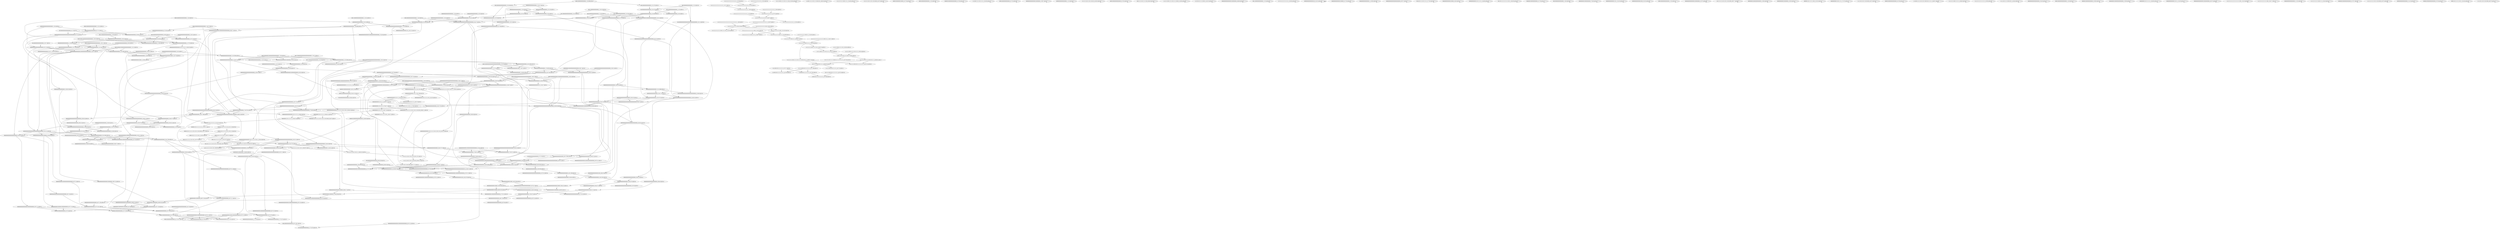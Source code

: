 digraph G {
    "00000000000000000000_18-38:22-LEN:20" -> "000000000000000000000000000000_19-49:26-LEN:30";
    "11111111111111111111111001_15-41:6-LEN:26" -> "1111111111111111001111111_23-48:7-LEN:25";
    "11111111111111111111111001_15-41:6-LEN:26" -> "1111111111111111001111_23-44:89-LEN:22";
    "01110010101111111111_53-72:7-LEN:20" -> "1110010101111111111111_54-76:8-LEN:22";
    "01110010101111111111_53-72:7-LEN:20" -> "11100101011111111111_54-73:82-LEN:20";
    "00000000000000000000_38-57:685-LEN:20" -> "00000000000000000000_39-58:694-LEN:20";
    "00010000000000000000000_6-28:6-LEN:23" -> "000000000000000000000000000_10-37:20-LEN:27";
    "00010000000000000000000_6-28:6-LEN:23" -> "00000000000000000000_10-29:952-LEN:20";
    "11111111111111111001_22-41:83-LEN:20" -> "1111111111111111001111111_23-48:7-LEN:25";
    "11111111111111111001_22-41:83-LEN:20" -> "1111111111111111001111_23-44:89-LEN:22";
    "000100000000000000000_1-22:9-LEN:21" -> "01000000000000000000_4-23:462-LEN:20";
    "000100000000000000000_1-22:9-LEN:21" -> "010000000000000000000_4-25:8-LEN:21";
    "00000000000000000000_17-37:21-LEN:20" -> "0000000000000000000000000000000000000_18-55:10-LEN:37";
    "00000000000000000000_17-37:21-LEN:20" -> "00000000000000000001_18-38:6-LEN:20";
    "000000000000000000000000000_10-37:20-LEN:27" -> "000000000000000000000000000000_18-48:12-LEN:30";
    "000000000000000000000000000_10-37:20-LEN:27" -> "000000000000000000011011111111_18-48:6-LEN:30";
    "111111111111111001111_23-44:6-LEN:21" -> "11111111111110011111_26-45:97-LEN:20";
    "11111110011111110111111100_32-58:6-LEN:26" -> "11111110011111110111111100_32-58:6-LEN:26";
    "111001111111101111110010101_36-63:6-LEN:27" -> "111001111111101111110010101_36-63:6-LEN:27";
    "00000000000000000000_37-56:712-LEN:20" -> "00000000000000000000_38-57:685-LEN:20";
    "00000000000000000000_37-56:712-LEN:20" -> "00000000000000000000_38-58:21-LEN:20";
    "000000000000000000000000000000000000_6-42:14-LEN:36" -> "0000000000000000000000000000000000_24-58:22-LEN:34";
    "000000000000000000000000000000000000_6-42:14-LEN:36" -> "00000000000000000000_24-43:701-LEN:20";
    "111111111111100111111_25-46:6-LEN:21" -> "111111111111100111111_25-46:6-LEN:21";
    "001000000000000000000_38-58:109-LEN:21" -> "10000000000000000000_40-60:6-LEN:20";
    "001000000000000000000_38-58:109-LEN:21" -> "10000000000000000001_40-59:99-LEN:20";
    "00011000000000000000000000000000_1-33:12-LEN:32" -> "00000000000000000000_15-34:946-LEN:20";
    "00011000000000000000000000000000_1-33:12-LEN:32" -> "0000000000000000000100000000_15-42:6-LEN:28";
    "00011000000000000000000000000000_1-33:12-LEN:32" -> "000000000000000000000000_15-39:21-LEN:24";
    "00000000000000001101111111110111101111_22-60:10-LEN:38" -> "11111111101111011110_42-61:107-LEN:20";
    "00000000000000000000000000000000000000_8-46:10-LEN:38" -> "00000000000000000000_28-47:768-LEN:20";
    "00000000000000000000000000000000000000_8-46:10-LEN:38" -> "00000000000000000000000000000010000000_28-66:10-LEN:38";
    "000000000000000000000000000000_7-37:39-LEN:30" -> "000000000000000000000000000_18-45:35-LEN:27";
    "000000000000000000000000000000_7-37:39-LEN:30" -> "00000000000000000001101_18-41:10-LEN:23";
    "1111111110111101110101000_42-67:8-LEN:25" -> "1111111110111101110101000_42-67:8-LEN:25";
    "00000100000000100000_54-73:6-LEN:20" -> "00000100000000100000_54-73:6-LEN:20";
    "00001000000000000000_1-22:6-LEN:20" -> "00001000000000000000_1-22:6-LEN:20";
    "00000000000000000000000_1-24:20-LEN:23" -> "00000000000000000000000000000000000000_6-44:17-LEN:38";
    "00000000000000000000000_1-24:20-LEN:23" -> "00000000000000000000_6-25:936-LEN:20";
    "00000000001000000000_49-68:425-LEN:20" -> "000000000100000000010000000_50-76:86-LEN:27";
    "00000000001000000000_49-68:425-LEN:20" -> "0000000001000000000000_50-71:334-LEN:22";
    "11111111111111111111111110011111_13-45:7-LEN:32" -> "11111111111100111111_27-46:104-LEN:20";
    "00000010000000000000000_53-76:8-LEN:23" -> "00000010000000000000000_53-76:8-LEN:23";
    "000000000000000000000_16-38:6-LEN:21" -> "0000000000000000000000000000000_19-50:35-LEN:31";
    "000010000000000000000000_1-25:14-LEN:24" -> "000000000000000000000_6-27:21-LEN:21";
    "111111111111111111111111_1-25:7-LEN:24" -> "11111111111111111111_7-26:54-LEN:20";
    "0000000000000000000100000000_39-67:10-LEN:28" -> "00000000001000000000_49-68:425-LEN:20";
    "00000000000000000010_41-60:507-LEN:20" -> "00000000000000000100_42-61:493-LEN:20";
    "00000000000000000010_41-60:507-LEN:20" -> "0000000000000000010000000000000000_42-76:17-LEN:34";
    "00000000000000000000_54-73:265-LEN:20" -> "000000000000000000000_55-75:275-LEN:21";
    "111100111111101111111_35-56:6-LEN:21" -> "111100111111101111111_35-56:6-LEN:21";
    "1111111111111111111111111111111111111_1-38:9-LEN:37" -> "111111111111111111100_20-40:81-LEN:21";
    "100000000000000000000000000_5-32:9-LEN:27" -> "00000000000000000000_14-33:956-LEN:20";
    "100000000000000000000000000_5-32:9-LEN:27" -> "000000000000000000010000_14-37:18-LEN:24";
    "100000000000000000000000000_5-32:9-LEN:27" -> "0000000000000000000000000_14-39:8-LEN:25";
    "00000000000000000000_4-23:215-LEN:20" -> "00000000000000000000_5-24:222-LEN:20";
    "00000000000000000000_33-52:800-LEN:20" -> "000000000000000000000000_34-58:39-LEN:24";
    "00000000000000000000_33-52:800-LEN:20" -> "00000000000000000000_34-53:769-LEN:20";
    "00000000000000000000_33-52:800-LEN:20" -> "000000000000000000010000000000000000000_34-72:8-LEN:39";
    "0000000000000000000000000000_30-58:22-LEN:28" -> "00000000000000000001000000000_39-68:15-LEN:29";
    "0000000000000000000000000000_30-58:22-LEN:28" -> "0000000000000000000000000_39-64:6-LEN:25";
    "11111111111111111111111_1-23:38-LEN:23" -> "111111111111111111111_5-25:45-LEN:21";
    "11111111101111011110_42-61:107-LEN:20" -> "111111110111101111010100_43-66:112-LEN:24";
    "00001000000000000000_55-75:6-LEN:20" -> "00001000000000000000_55-75:6-LEN:20";
    "000000000000000000000000_1-25:6-LEN:24" -> "0000000000000000000000000_6-31:15-LEN:25";
    "00000000000000000001000000000000_39-71:11-LEN:32" -> "00000010000000000000_53-73:6-LEN:20";
    "00000000000000000001000000000000_39-71:11-LEN:32" -> "00000010000000000000_53-72:335-LEN:20";
    "00000000000000000000_19-38:763-LEN:20" -> "00000000000000000000000000000000000000_20-58:29-LEN:38";
    "00000000000000000000_19-38:763-LEN:20" -> "000000000000000000010_20-40:19-LEN:21";
    "00000000000000000000_19-38:763-LEN:20" -> "00000000000000000000_20-39:762-LEN:20";
    "00000010000000000000_34-53:110-LEN:20" -> "0000010000000000000000_35-56:113-LEN:22";
    "000000000000000000100000000_13-39:7-LEN:27" -> "000000000000000000100000000_13-39:7-LEN:27";
    "00100000000000000000000000000000000000_3-41:14-LEN:38" -> "00000000000000000000000000000000000_23-58:8-LEN:35";
    "00100000000000000000000000000000000000_3-41:14-LEN:38" -> "00000000000000000000_23-42:714-LEN:20";
    "00000000000011011111_26-45:175-LEN:20" -> "00000000000110111110111_27-49:6-LEN:23";
    "00000000000011011111_26-45:175-LEN:20" -> "00000000000110111111_27-46:171-LEN:20";
    "00000010000000000000000010_34-60:8-LEN:26" -> "000000000000000001000000000_41-68:29-LEN:27";
    "0000000000000010000000000000000000_22-55:6-LEN:34" -> "00000000000000000000_37-56:712-LEN:20";
    "0000000000000010000000000000000000_22-55:6-LEN:34" -> "000000000000000000000_37-58:21-LEN:21";
    "11111111111111111111111111_1-27:8-LEN:26" -> "1111111111111111111111_9-30:72-LEN:22";
    "00000000000000000010111111111101111011_20-58:15-LEN:38" -> "011111111110111101111_40-60:102-LEN:21";
    "00000000010000000000000000000_8-36:7-LEN:29" -> "00000000000000000000_18-37:933-LEN:20";
    "00000000010000000000000000000_8-36:7-LEN:29" -> "00000000000000000000000000000000000000_18-56:13-LEN:38";
    "0010000000000000000000_9-30:6-LEN:22" -> "00000000000000000000_12-31:941-LEN:20";
    "0010000000000000000000_9-30:6-LEN:22" -> "0000000000000000000000000_12-37:38-LEN:25";
    "00000110111111111101_33-52:118-LEN:20" -> "00001101111111111011_34-54:6-LEN:20";
    "00000110111111111101_33-52:118-LEN:20" -> "00001101111111111011_34-53:113-LEN:20";
    "00000000000000000000_1-21:6-LEN:20" -> "00000000000000000000_1-21:6-LEN:20";
    "0000000000000000000100000_39-64:10-LEN:25" -> "0000000000000100000000_46-68:6-LEN:22";
    "0000000000000000000100000_39-64:10-LEN:25" -> "00000000000001000000_46-65:415-LEN:20";
    "00001000000000000000000_1-24:9-LEN:23" -> "100000000000000000000000_5-29:24-LEN:24";
    "000000000000000000000000000_10-38:7-LEN:27" -> "000000000000000000000000000000_19-49:26-LEN:30";
    "00000000001101111111110111101111010100_28-66:11-LEN:38" -> "11101111011110101000_48-67:117-LEN:20";
    "0000100000000000000000000_1-26:27-LEN:25" -> "00000000000000000000000000000000000000_8-46:10-LEN:38";
    "0000100000000000000000000_1-26:27-LEN:25" -> "00000000000000000000_8-27:925-LEN:20";
    "0000100000000000000000000_1-26:27-LEN:25" -> "000000000000000000010000000000000000000_8-46:17-LEN:39";
    "11111111101111011101010_42-65:6-LEN:23" -> "11111111101111011101010_42-65:6-LEN:23";
    "000000000000000000000000_1-25:6-LEN:24" -> "000000000000000000000_6-27:21-LEN:21";
    "00000000000000000000_14-33:956-LEN:20" -> "00000000000000000000_15-34:946-LEN:20";
    "00000000000000000000_14-33:956-LEN:20" -> "0000000000000000000100000000_15-42:6-LEN:28";
    "00000000000000000000_14-33:956-LEN:20" -> "000000000000000000000000_15-39:21-LEN:24";
    "000010000000000000000_55-76:6-LEN:21" -> "000010000000000000000_55-76:6-LEN:21";
    "10000000000000000000_40-60:6-LEN:20" -> "00000000000000000000000000000000000_41-76:25-LEN:35";
    "10011111110111111100_38-58:6-LEN:20" -> "10011111110111111100_38-58:6-LEN:20";
    "00000000000000000000_12-31:941-LEN:20" -> "00000000000000000000000000000000000000_13-51:12-LEN:38";
    "00000000000000000000_12-31:941-LEN:20" -> "00000000000000000000_13-32:965-LEN:20";
    "00000000000000000000_12-31:941-LEN:20" -> "000000000000000000010000000000000000000_13-51:7-LEN:39";
    "000000000000000000000000_34-58:39-LEN:24" -> "000000000000000000010_39-60:26-LEN:21";
    "000000000000000000000000_34-58:39-LEN:24" -> "00000000000000000000000_39-62:7-LEN:23";
    "11111111001111111011111110010_31-60:6-LEN:29" -> "11111111001111111011111110010_31-60:6-LEN:29";
    "00000000000000001101_22-41:201-LEN:20" -> "00000000000000011011_23-42:188-LEN:20";
    "00000000000000001101_22-41:201-LEN:20" -> "00000000000000011011111111101111011110_23-61:10-LEN:38";
    "00000000000010000000_47-66:428-LEN:20" -> "00000000000100000000_48-67:419-LEN:20";
    "00000000000010000000_47-66:428-LEN:20" -> "0000000000010000000000000000_48-76:16-LEN:28";
    "11110110111111100101_42-61:6-LEN:20" -> "11110110111111100101_42-61:6-LEN:20";
    "0000000000000000001000000000_40-68:8-LEN:28" -> "0000000000000000001000000000_40-68:8-LEN:28";
    "00000000000000000000_18-37:933-LEN:20" -> "00000000000000000000_19-38:763-LEN:20";
    "00000000000000000000_18-37:933-LEN:20" -> "00000000000000000000000000000000000000_19-57:10-LEN:38";
    "00000000000000000000_18-37:933-LEN:20" -> "00000000000000000001_19-38:235-LEN:20";
    "00000000000010000001000000000000_40-71:21-LEN:32" -> "00000010000000000000_53-73:6-LEN:20";
    "00000000000010000001000000000000_40-71:21-LEN:32" -> "00000010000000000000_53-72:335-LEN:20";
    "00011000000000000000_1-21:6-LEN:20" -> "00011000000000000000_1-21:6-LEN:20";
    "11111111111111111111_16-36:6-LEN:20" -> "11111111111111111111_16-36:6-LEN:20";
    "00000000000000000000_29-48:774-LEN:20" -> "0000000000000000000000000000_30-58:22-LEN:28";
    "00000000000000000000_29-48:774-LEN:20" -> "00000000000000000000_30-49:762-LEN:20";
    "101111111001010111111_48-68:93-LEN:21" -> "11111110010101111111111_50-72:86-LEN:23";
    "101111111001010111111_48-68:93-LEN:21" -> "111111100101011111111_50-71:6-LEN:21";
    "00000000000000000001_39-59:17-LEN:20" -> "00000000000000000010_41-60:507-LEN:20";
    "00000000000000000001_39-59:17-LEN:20" -> "0000000000000000001000000000000000_41-75:7-LEN:34";
    "00000000000000000000_32-51:827-LEN:20" -> "00000000000000000000_33-52:800-LEN:20";
    "00000000000000000000_32-51:827-LEN:20" -> "0000000000000000000000000_33-58:18-LEN:25";
    "00000000000000000000_32-51:827-LEN:20" -> "00000000000000000001000000_33-58:30-LEN:26";
    "111111111111111111100_20-40:81-LEN:21" -> "11111111111111111001_22-41:83-LEN:20";
    "111111111111111111100_20-40:81-LEN:21" -> "1111111111111111100111111101_22-50:6-LEN:28";
    "00000000000000000000000000000000000000_13-51:12-LEN:38" -> "00000000000000000000_33-52:800-LEN:20";
    "00000000000000000000000000000000000000_13-51:12-LEN:38" -> "0000000000000000000000000_33-58:18-LEN:25";
    "00000000000000000000000000000000000000_13-51:12-LEN:38" -> "00000000000000000001000000_33-58:30-LEN:26";
    "0000100000000000000000000000000000000_1-38:27-LEN:37" -> "00000000000000000000000000000000000000_20-58:29-LEN:38";
    "0000100000000000000000000000000000000_1-38:27-LEN:37" -> "000000000000000000010_20-40:19-LEN:21";
    "0000100000000000000000000000000000000_1-38:27-LEN:37" -> "00000000000000000000_20-39:762-LEN:20";
    "00001000000000000010000000000000000000_1-38:14-LEN:38" -> "00000000000000000000000000000000000000_20-58:29-LEN:38";
    "00001000000000000010000000000000000000_1-38:14-LEN:38" -> "000000000000000000010_20-40:19-LEN:21";
    "00001000000000000010000000000000000000_1-38:14-LEN:38" -> "00000000000000000000_20-39:762-LEN:20";
    "11111111111111111111111_3-26:6-LEN:23" -> "11111111111111111111_8-27:61-LEN:20";
    "00000000000000000000_5-24:222-LEN:20" -> "00000000000000000000000000000000000000_6-44:17-LEN:38";
    "00000000000000000000_5-24:222-LEN:20" -> "00000000000000000000_6-25:936-LEN:20";
    "00000000000000000000000000000000000010_22-60:12-LEN:38" -> "00000000000000000100_42-61:493-LEN:20";
    "00000000000000000000000000000000000010_22-60:12-LEN:38" -> "0000000000000000010000000000000000_42-76:17-LEN:34";
    "00000000000000001000_43-62:478-LEN:20" -> "00000000000000010000_44-63:456-LEN:20";
    "00000000000000000000_48-67:260-LEN:20" -> "000000000000000000000000000_49-76:8-LEN:27";
    "00000000000000000000_48-67:260-LEN:20" -> "00000000000000000000000_49-71:255-LEN:23";
    "10000000000000000001_40-59:99-LEN:20" -> "00000000000000000010_41-60:507-LEN:20";
    "10000000000000000001_40-59:99-LEN:20" -> "0000000000000000001000000000000000_41-75:7-LEN:34";
    "00001000000000000000000_1-24:9-LEN:23" -> "10000000000000000000_5-25:19-LEN:20";
    "010000000000000000000_37-57:6-LEN:21" -> "00000000000000000000_39-58:694-LEN:20";
    "00000011011111111110_32-51:128-LEN:20" -> "00000110111111111101_33-52:118-LEN:20";
    "00000011011111111110_32-51:128-LEN:20" -> "0000011011111111110111011110101000_33-67:9-LEN:34";
    "00000000000000000001000000000_39-68:15-LEN:29" -> "000000000100000000010000000_50-76:86-LEN:27";
    "00000000000000000001000000000_39-68:15-LEN:29" -> "0000000001000000000000_50-71:334-LEN:22";
    "00001000000000000000000000000_1-30:11-LEN:29" -> "00000000000000000000_12-31:941-LEN:20";
    "00001000000000000000000000000_1-30:11-LEN:29" -> "0000000000000000000000000_12-37:38-LEN:25";
    "000000000000000000000_4-25:6-LEN:21" -> "000000000000000000000000000000000000_6-42:14-LEN:36";
    "00010000000000000000_56-75:367-LEN:20" -> "00100000000000000000_57-76:378-LEN:20";
    "00000000000000000000_7-26:908-LEN:20" -> "00000000000000000000000000000000000000_8-46:10-LEN:38";
    "00000000000000000000_7-26:908-LEN:20" -> "00000000000000000000_8-27:925-LEN:20";
    "00000000000000000000_7-26:908-LEN:20" -> "000000000000000000010000000000000000000_8-46:17-LEN:39";
    "11111111111111111111_3-23:6-LEN:20" -> "111111111111111111111_5-25:45-LEN:21";
    "00000000000000000100_41-61:6-LEN:20" -> "00000000000000000100_41-61:6-LEN:20";
    "1000000000000000000000000000000_5-36:12-LEN:31" -> "00000000000000000000_18-37:933-LEN:20";
    "1000000000000000000000000000000_5-36:12-LEN:31" -> "00000000000000000000000000000000000000_18-56:13-LEN:38";
    "000000000000000000000_37-58:21-LEN:21" -> "000000000000000000010000000000000000_39-75:12-LEN:36";
    "000000000000000000000_37-58:21-LEN:21" -> "000000000000000000000000000_39-66:8-LEN:27";
    "00000000000010000000000000000000_40-71:9-LEN:32" -> "00000000000000000000_53-72:251-LEN:20";
    "00000000000000001000000_52-75:6-LEN:23" -> "00000000000000001000000_52-75:6-LEN:23";
    "00000000000000000000000000000000000000_19-57:10-LEN:38" -> "00000000000000000000_39-58:694-LEN:20";
    "00000000000000000011_19-39:6-LEN:20" -> "00000000000000000011_19-39:6-LEN:20";
    "00000000000000000000000000000_29-58:16-LEN:29" -> "0000000000000000000100000000_39-67:10-LEN:28";
    "00000000000000000000000000000_29-58:16-LEN:29" -> "0000000000000000000000_39-61:6-LEN:22";
    "000000000000000000000000000000000000_18-54:9-LEN:36" -> "00000000000000000001_36-55:6-LEN:20";
    "000000000000000000000000000000000000_18-54:9-LEN:36" -> "00000000000000000000_36-55:727-LEN:20";
    "000000000000000000000000000000000000_18-54:9-LEN:36" -> "0000000000000000000000_36-58:20-LEN:22";
    "000000000000000000000000000_49-76:7-LEN:27" -> "000000000000000000000000000_49-76:7-LEN:27";
    "000010000000000000010000000000000000000_1-39:18-LEN:39" -> "00000000000000000001000000000000_21-52:97-LEN:32";
    "000010000000000000010000000000000000000_1-39:18-LEN:39" -> "00000000000000000000_21-40:654-LEN:20";
    "000010000000000000010000000000000000000_1-39:18-LEN:39" -> "0000000000000000000000000000000000000_21-58:27-LEN:37";
    "0000000000000010000100000000000000_40-73:11-LEN:34" -> "000010000000000000000_55-76:8-LEN:21";
    "0000000000000010000100000000000000_40-73:11-LEN:34" -> "0000100000000000000100_55-76:6-LEN:22";
    "0000000000000010000100000000000000_40-73:11-LEN:34" -> "00001000000000000000_55-74:357-LEN:20";
    "000000000000000000000_1-22:6-LEN:21" -> "00000000000000000000_4-23:215-LEN:20";
    "000000000000000000000_1-22:6-LEN:21" -> "000000000000000000000_4-25:6-LEN:21";
    "00000000000000000000000000000000000000_6-44:17-LEN:38" -> "000000000000000000010000000000000_26-58:8-LEN:33";
    "00000000000000000000000000000000000000_6-44:17-LEN:38" -> "00000000000000000000000000000000_26-58:16-LEN:32";
    "00000000000000000000000000000000000000_6-44:17-LEN:38" -> "00000000000000000000_26-45:725-LEN:20";
    "00011000000000000000_1-20:210-LEN:20" -> "0011000000000000000000_2-23:202-LEN:22";
    "00011000000000000000_1-20:210-LEN:20" -> "0011000000000000000000_2-24:10-LEN:22";
    "10000000000000000000_5-25:19-LEN:20" -> "000000000000000000000000000000_7-37:39-LEN:30";
    "10000000000000000000_5-25:19-LEN:20" -> "00000000000000000000_7-26:908-LEN:20";
    "10000000000000000000_5-25:19-LEN:20" -> "000000000000000000010000000000000000000_7-45:20-LEN:39";
    "00101011111101111111_57-76:6-LEN:20" -> "00101011111101111111_57-76:6-LEN:20";
    "00000000000000000000000000000000000000_18-56:13-LEN:38" -> "00000000000000000000_38-57:685-LEN:20";
    "00000000000000000000000000000000000000_18-56:13-LEN:38" -> "00000000000000000000_38-58:21-LEN:20";
    "00011000000000000000000_1-24:18-LEN:23" -> "10000000000000000000_5-25:46-LEN:20";
    "0000000000000000000110_18-40:14-LEN:22" -> "00000000000000001101111111110111101111_22-60:10-LEN:38";
    "0000000000000000000110_18-40:14-LEN:22" -> "00000000000000001101_22-41:201-LEN:20";
    "000000000000000100000_6-26:6-LEN:21" -> "000000000000000100000_6-26:6-LEN:21";
    "11111110010101111111111_50-72:86-LEN:23" -> "1110010101111111111111_54-76:8-LEN:22";
    "11111110010101111111111_50-72:86-LEN:23" -> "11100101011111111111_54-73:82-LEN:20";
    "00000000000000000100_42-61:493-LEN:20" -> "000000000000000010000000000000000_43-76:11-LEN:33";
    "00000000000000000100_42-61:493-LEN:20" -> "00000000000000001000_43-62:478-LEN:20";
    "00000000000000000000_36-55:727-LEN:20" -> "00000000000000000000_37-56:712-LEN:20";
    "00000000000000000000_36-55:727-LEN:20" -> "000000000000000000000_37-58:21-LEN:21";
    "00000000000000000000_15-34:946-LEN:20" -> "000000000000000000010_16-36:6-LEN:21";
    "00000000000000000000_15-34:946-LEN:20" -> "000000000000000000000_16-37:22-LEN:21";
    "00000000000000000000_15-34:946-LEN:20" -> "00000000000000000000_16-35:938-LEN:20";
    "00000000000000000000000000_11-37:30-LEN:26" -> "00000000000000000000_18-38:22-LEN:20";
    "00000000000000000000000000_11-37:30-LEN:26" -> "0000000000000000000110111111111_18-49:10-LEN:31";
    "11111111111111111111_7-26:54-LEN:20" -> "11111111111111111111_8-27:61-LEN:20";
    "00000000000000000000_9-28:951-LEN:20" -> "000000000000000000000000000_10-37:20-LEN:27";
    "00000000000000000000_9-28:951-LEN:20" -> "00000000000000000000_10-29:952-LEN:20";
    "0000000000000000000000_1-23:6-LEN:22" -> "00000000000000000000_5-24:222-LEN:20";
    "0000000000000000000000_36-58:20-LEN:22" -> "000000000000000000000000000000000_39-72:7-LEN:33";
    "0000000000000000000000_36-58:20-LEN:22" -> "00000000000000000001000000000000000_39-74:10-LEN:35";
    "0000000000000000000000000000_44-72:8-LEN:28" -> "00000000000000000000_54-73:265-LEN:20";
    "000000000000000000000000000000_18-48:12-LEN:30" -> "0000000000000000000000000000_30-58:22-LEN:28";
    "000000000000000000000000000000_18-48:12-LEN:30" -> "00000000000000000000_30-49:762-LEN:20";
    "11111111111100111111_27-46:104-LEN:20" -> "11111111111001111111011111110010101111_28-66:21-LEN:38";
    "11111111111100111111_27-46:104-LEN:20" -> "11111111111001111111101_28-50:74-LEN:23";
    "00000000000000000000_39-58:694-LEN:20" -> "00000000000000000000_40-60:25-LEN:20";
    "00000000000000000000_39-58:694-LEN:20" -> "00000000000000000000_40-59:305-LEN:20";
    "00000000000000000000_39-58:694-LEN:20" -> "00000000000000000001_40-59:408-LEN:20";
    "00000000000000000000_13-32:965-LEN:20" -> "00000000000000000000_14-33:956-LEN:20";
    "00000000000000000000_13-32:965-LEN:20" -> "000000000000000000010000_14-37:18-LEN:24";
    "00000000000000000000_13-32:965-LEN:20" -> "0000000000000000000000000_14-39:8-LEN:25";
    "00000000000000000000000_35-58:24-LEN:23" -> "0000000000000000000000000000000000_39-73:11-LEN:34";
    "00000000000000000000000_35-58:24-LEN:23" -> "0000000000000000000100000000000000_39-73:11-LEN:34";
    "000000000000000000000000_15-39:21-LEN:24" -> "000000000000000000000000000000000_20-53:12-LEN:33";
    "000000000000000000000000_15-39:21-LEN:24" -> "000000000000000000010000000000000_20-53:6-LEN:33";
    "0010000000000000000000_3-25:7-LEN:22" -> "0000000000000000000000000_6-31:15-LEN:25";
    "0000000000000000000000000_6-31:15-LEN:25" -> "00000000000000000000000000000000000000_13-51:12-LEN:38";
    "0000000000000000000000000_6-31:15-LEN:25" -> "00000000000000000000_13-32:965-LEN:20";
    "0000000000000000000000000_6-31:15-LEN:25" -> "000000000000000000010000000000000000000_13-51:7-LEN:39";
    "000000000000011011111111_24-48:6-LEN:24" -> "000000000000011011111111_24-48:6-LEN:24";
    "00000000000000000000_27-46:761-LEN:20" -> "00000000000000000000_28-47:768-LEN:20";
    "00000000000000000000_27-46:761-LEN:20" -> "00000000000000000000000000000010000000_28-66:10-LEN:38";
    "11100101011111111111_54-73:82-LEN:20" -> "1100101011111111111111_55-76:86-LEN:22";
    "00000000000000100000_45-64:438-LEN:20" -> "0000000000000100000000_46-68:6-LEN:22";
    "00000000000000100000_45-64:438-LEN:20" -> "00000000000001000000_46-65:415-LEN:20";
    "00000000000000000011_20-39:203-LEN:20" -> "00000000000000000110_21-40:200-LEN:20";
    "00000000000000000011_20-39:203-LEN:20" -> "0000000000000000011111111111_21-49:9-LEN:28";
    "000000000000000000000_1-22:6-LEN:21" -> "000000000000000000000_1-22:6-LEN:21";
    "000000000000000000000000000000000_20-53:12-LEN:33" -> "00000000000000000000000_35-58:24-LEN:23";
    "000000000000000000000000000000000_20-53:12-LEN:33" -> "00000000000000000000_35-54:732-LEN:20";
    "000000000000000000000000000000000_20-53:12-LEN:33" -> "000000000000000000010000_35-58:24-LEN:24";
    "001101111111111111110111_36-59:6-LEN:24" -> "001101111111111111110111_36-59:6-LEN:24";
    "0001000000000000000000_1-23:39-LEN:22" -> "10000000000000000000000000000000_5-37:25-LEN:32";
    "0001000000000000000000_1-23:39-LEN:22" -> "100000000000000000010000000000000000000_5-43:13-LEN:39";
    "0001000000000000000000_1-23:39-LEN:22" -> "10000000000000000000_5-24:676-LEN:20";
    "00000000000000000000_22-41:688-LEN:20" -> "00000000000000000000000000000000000_23-58:8-LEN:35";
    "00000000000000000000_22-41:688-LEN:20" -> "00000000000000000000_23-42:714-LEN:20";
    "0001000000000000000000_2-24:28-LEN:22" -> "10000000000000000000_5-25:39-LEN:20";
    "000000010000000000000_52-73:6-LEN:21" -> "000000010000000000000_52-73:6-LEN:21";
    "0000000000000000010000000000000000000_22-58:9-LEN:37" -> "00000000000000000000_40-60:25-LEN:20";
    "0000000000000000010000000000000000000_22-58:9-LEN:37" -> "00000000000000000000_40-59:305-LEN:20";
    "0000000000000000010000000000000000000_22-58:9-LEN:37" -> "00000000000000000001_40-59:408-LEN:20";
    "000000000000000000000000_1-25:10-LEN:24" -> "00000000000000000000000_6-29:58-LEN:23";
    "00010000000000000000_1-20:6-LEN:20" -> "00010000000000000000_1-20:6-LEN:20";
    "00000000000000000100_41-61:6-LEN:20" -> "00000000000000000100_41-61:6-LEN:20";
    "0000000000100000000000_37-58:6-LEN:22" -> "0000000000100000000000_37-58:6-LEN:22";
    "110111111111101111011_38-58:97-LEN:21" -> "011111111110111101111_40-60:102-LEN:21";
    "00000000000000011011_22-42:6-LEN:20" -> "00000000000000011011_22-42:6-LEN:20";
    "0000000000000000000000000_33-58:18-LEN:25" -> "00000000000000000001000000000000_39-71:11-LEN:32";
    "0000000000000000000000000_33-58:18-LEN:25" -> "00000000000000000000000000000000_39-71:8-LEN:32";
    "0000000000000010000000000000000000_40-73:10-LEN:34" -> "000000000000000000000_55-75:275-LEN:21";
    "00000000000000000110_21-40:200-LEN:20" -> "00000000000000001101111111110111101111_22-60:10-LEN:38";
    "00000000000000000110_21-40:200-LEN:20" -> "00000000000000001101_22-41:201-LEN:20";
    "10000000000000000000_5-25:39-LEN:20" -> "0000000000000000000000000000000_6-37:48-LEN:31";
    "00000000000000000000_41-60:305-LEN:20" -> "0000000000000000000000000000000000_42-76:15-LEN:34";
    "00000000000000000000_41-60:305-LEN:20" -> "00000000000000000000_42-61:289-LEN:20";
    "0000000000000000000000000000000000000_18-55:10-LEN:37" -> "00000000000000000000_37-56:712-LEN:20";
    "0000000000000000000000000000000000000_18-55:10-LEN:37" -> "000000000000000000000_37-58:21-LEN:21";
    "00000000000000000000_8-27:925-LEN:20" -> "00000000000000000000_9-28:951-LEN:20";
    "00000000000000000000_8-27:925-LEN:20" -> "00000000000000000000000000000000000000_9-47:22-LEN:38";
    "00000000000000001000_33-52:6-LEN:20" -> "00000000000000001000_33-52:6-LEN:20";
    "00000000000000000000_44-63:276-LEN:20" -> "0000000000000000000000000000000_45-76:8-LEN:31";
    "00000000000000000000_44-63:276-LEN:20" -> "00000000000000000000_45-64:272-LEN:20";
    "00000000000001000000_46-65:415-LEN:20" -> "00000000000010000000000000000_47-76:13-LEN:29";
    "00000000000001000000_46-65:415-LEN:20" -> "00000000000010000000_47-66:428-LEN:20";
    "00010000000000000000000_1-24:9-LEN:23" -> "00000000000000000000000000000000000000_6-44:17-LEN:38";
    "00010000000000000000000_1-24:9-LEN:23" -> "00000000000000000000_6-25:936-LEN:20";
    "00000000000000000000_11-30:959-LEN:20" -> "00000000000000000000_12-31:941-LEN:20";
    "00000000000000000000_11-30:959-LEN:20" -> "0000000000000000000000000_12-37:38-LEN:25";
    "0000000000000000000000_18-40:34-LEN:22" -> "00000000000000000000000000000000000010_22-60:12-LEN:38";
    "0000000000000000000000_18-40:34-LEN:22" -> "00000000000000000000_22-41:688-LEN:20";
    "00000000000000010000_44-63:456-LEN:20" -> "00000000000000100000_45-64:438-LEN:20";
    "00000000000000010000_44-63:456-LEN:20" -> "0000000000000010000000000000000_45-76:17-LEN:31";
    "00000000000000000000_6-25:936-LEN:20" -> "000000000000000000000000000000_7-37:39-LEN:30";
    "00000000000000000000_6-25:936-LEN:20" -> "00000000000000000000_7-26:908-LEN:20";
    "00000000000000000000_6-25:936-LEN:20" -> "000000000000000000010000000000000000000_7-45:20-LEN:39";
    "1011111100101011111111111_48-73:8-LEN:25" -> "1100101011111111111111_55-76:86-LEN:22";
    "00000000000000000000000_6-29:58-LEN:23" -> "000000000000000000000000000_10-38:7-LEN:27";
    "00000000000000000000000_6-29:58-LEN:23" -> "000000000000000000000000000_10-37:59-LEN:27";
    "000000000000000000010_39-60:26-LEN:21" -> "000000000000000001000000000_41-68:29-LEN:27";
    "000000000000000000011011111111_18-48:6-LEN:30" -> "0000000011011111111101111011110101000_30-67:9-LEN:37";
    "000000000000000000011011111111_18-48:6-LEN:30" -> "00000000110111111111_30-49:134-LEN:20";
    "000000000000000000000_16-37:22-LEN:21" -> "000000000000000000000000000000000000_18-54:9-LEN:36";
    "000000000000000000000_16-37:22-LEN:21" -> "000000000000000000011011111111110111_18-54:8-LEN:36";
    "000000000000000000010000_14-37:18-LEN:24" -> "00000000000000100001_19-38:6-LEN:20";
    "000000000000000000010000_14-37:18-LEN:24" -> "0000000000000010000000000000000000_19-52:12-LEN:34";
    "00000000000000000000_40-60:25-LEN:20" -> "00000000000000000000000000000000000_41-76:25-LEN:35";
    "0000000001000000000000_50-71:334-LEN:22" -> "00000010000000000000_53-73:6-LEN:20";
    "0000000001000000000000_50-71:334-LEN:22" -> "00000010000000000000_53-72:335-LEN:20";
    "0000100000000000000000000000000000_1-35:19-LEN:34" -> "00000000000000000000_17-37:21-LEN:20";
    "0000100000000000000000000000000000_1-35:19-LEN:34" -> "00000000000000000001000_17-39:7-LEN:23";
    "0000100000000000000000000000000000_1-35:19-LEN:34" -> "00000000000000000000_17-36:930-LEN:20";
    "00000000000000000000_28-47:768-LEN:20" -> "00000000000000000000_29-48:774-LEN:20";
    "00000000000000000000_28-47:768-LEN:20" -> "00000000000000000000000000000_29-58:16-LEN:29";
    "0000000000000000000000000_12-37:38-LEN:25" -> "00000000000000000001101111_18-44:6-LEN:26";
    "0000000000000000000000000_12-37:38-LEN:25" -> "00000000000000000000_18-38:33-LEN:20";
    "00000000000000000000000000000000000000_20-58:29-LEN:38" -> "00000000000000000000_40-60:25-LEN:20";
    "00000000000000000000000000000000000000_20-58:29-LEN:38" -> "00000000000000000000_40-59:305-LEN:20";
    "00000000000000000000000000000000000000_20-58:29-LEN:38" -> "00000000000000000001_40-59:408-LEN:20";
    "00000000000000011011_23-42:188-LEN:20" -> "0000000000000011011111111101_24-52:9-LEN:28";
    "00000000000000011011_23-42:188-LEN:20" -> "000000000000001101111_24-44:181-LEN:21";
    "00000000000000000000_16-35:938-LEN:20" -> "00000000000000000000_17-37:21-LEN:20";
    "00000000000000000000_16-35:938-LEN:20" -> "00000000000000000001000_17-39:7-LEN:23";
    "00000000000000000000_16-35:938-LEN:20" -> "00000000000000000000_17-36:930-LEN:20";
    "00000000000100000000_48-67:419-LEN:20" -> "00000000001000000000_49-68:425-LEN:20";
    "00000000000000000000000000000000_26-58:16-LEN:32" -> "0000000000000000000100000_39-64:10-LEN:25";
    "00000000000000000000000000000000_26-58:16-LEN:32" -> "0000000000000000000000000_39-64:8-LEN:25";
    "000010000000000000000_1-22:6-LEN:21" -> "000010000000000000000_1-22:6-LEN:21";
    "00000000000000000000_40-59:305-LEN:20" -> "00000000000000000000_41-60:305-LEN:20";
    "000000000000000000010_20-40:19-LEN:21" -> "0000000000000000010000000000000000000_22-58:9-LEN:37";
    "000000000000000000010_20-40:19-LEN:21" -> "000000000000000001011_22-42:7-LEN:21";
    "00000001101111111111_31-50:134-LEN:20" -> "00000011011111111110_32-51:128-LEN:20";
    "00000001101111111111_31-50:134-LEN:20" -> "0000001101111111111111_32-53:7-LEN:22";
    "00000000000000000000_46-65:273-LEN:20" -> "00000000000000000000_47-66:274-LEN:20";
    "00000000000000000000_46-65:273-LEN:20" -> "00000000000000000000000000000_47-76:10-LEN:29";
    "0000000000000000001000000000_10-37:6-LEN:28" -> "0000000000000000001000000000_10-37:6-LEN:28";
    "111111111111111111100_19-40:6-LEN:21" -> "11111111111111111001_22-41:83-LEN:20";
    "111111111111111111100_19-40:6-LEN:21" -> "1111111111111111100111111101_22-50:6-LEN:28";
    "00000000000000000001000000000000000_39-74:10-LEN:35" -> "00010000000000000000_56-75:367-LEN:20";
    "0010000000000000000000_6-27:8-LEN:22" -> "00000000000000000000_9-28:951-LEN:20";
    "0010000000000000000000_6-27:8-LEN:22" -> "00000000000000000000000000000000000000_9-47:22-LEN:38";
    "11111111111110011111_26-45:97-LEN:20" -> "11111111111100111111_27-46:104-LEN:20";
    "1011111111110111011110101000_39-67:7-LEN:28" -> "1011111111110111011110101000_39-67:7-LEN:28";
    "000000000000000000000000000_18-45:35-LEN:27" -> "00000000000000000000_27-46:761-LEN:20";
    "000000000000000000000000000_18-45:35-LEN:27" -> "0000000000000000000000000000000_27-58:30-LEN:31";
    "00000000000000000000_34-53:769-LEN:20" -> "00000000000000000000000_35-58:24-LEN:23";
    "00000000000000000000_34-53:769-LEN:20" -> "00000000000000000000_35-54:732-LEN:20";
    "00000000000000000000_34-53:769-LEN:20" -> "000000000000000000010000_35-58:24-LEN:24";
    "0000000000000000000000000000000000_39-73:11-LEN:34" -> "000000000000000000000_55-75:275-LEN:21";
    "0000000001000000000000000_12-36:6-LEN:25" -> "0000000001000000000000000_12-36:6-LEN:25";
    "1111111100111111110111111_30-55:6-LEN:25" -> "1100111111110111111100_37-58:82-LEN:22";
    "00000000010000000000000_49-72:17-LEN:23" -> "00000100000000000000_54-73:343-LEN:20";
    "11111111111001111111011111110010101111_28-66:21-LEN:38" -> "101111111001010111111_48-68:93-LEN:21";
    "11111111111001111111011111110010101111_28-66:21-LEN:38" -> "1011111110010101111111111111_48-76:10-LEN:28";
    "000000000000100000000_10-30:6-LEN:21" -> "000000000000100000000_10-30:6-LEN:21";
    "00001000000000000000000_1-24:25-LEN:23" -> "10000000000000000000_5-25:46-LEN:20";
    "000000110111111111001_32-52:6-LEN:21" -> "000000110111111111001_32-52:6-LEN:21";
    "00000000000000000000_23-42:714-LEN:20" -> "0000000000000000000000000000000000_24-58:22-LEN:34";
    "00000000000000000000_23-42:714-LEN:20" -> "00000000000000000000_24-43:701-LEN:20";
    "01000000000000000000_4-23:462-LEN:20" -> "10000000000000000000000000000000_5-37:25-LEN:32";
    "01000000000000000000_4-23:462-LEN:20" -> "100000000000000000010000000000000000000_5-43:13-LEN:39";
    "01000000000000000000_4-23:462-LEN:20" -> "10000000000000000000_5-24:676-LEN:20";
    "1111111111111111001111_23-44:89-LEN:22" -> "11111111111110011111_26-45:97-LEN:20";
    "00000000000000000000000000_39-65:9-LEN:26" -> "00000000000000000000_47-66:274-LEN:20";
    "00000000000000000000000000_39-65:9-LEN:26" -> "00000000000000000000000000000_47-76:10-LEN:29";
    "0000000000000000000000_30-52:6-LEN:22" -> "000000000000000000000000_34-58:39-LEN:24";
    "0000000000000000000000_30-52:6-LEN:22" -> "00000000000000000000_34-53:769-LEN:20";
    "0000000000000000000000_30-52:6-LEN:22" -> "000000000000000000010000000000000000000_34-72:8-LEN:39";
    "000000000000000000000_2-22:219-LEN:21" -> "00000000000000000000_4-23:215-LEN:20";
    "000000000000000000000_2-22:219-LEN:21" -> "000000000000000000000_4-25:6-LEN:21";
    "00000000000000000001000000000000_21-52:97-LEN:32" -> "00000010000000000000_34-53:110-LEN:20";
    "00000000000000000001000000000000_21-52:97-LEN:32" -> "00000010000000000000000010_34-60:8-LEN:26";
    "000000000001100111111_27-47:6-LEN:21" -> "000000000001100111111_27-47:6-LEN:21";
    "1111110111011110101000_45-67:6-LEN:22" -> "1111110111011110101000_45-67:6-LEN:22";
    "111111111111111111111111111_12-38:70-LEN:27" -> "111111111111111111100_20-40:81-LEN:21";
    "00000000000000000000000000000000000000_9-47:22-LEN:38" -> "00000000000000000000_29-48:774-LEN:20";
    "00000000000000000000000000000000000000_9-47:22-LEN:38" -> "00000000000000000000000000000_29-58:16-LEN:29";
    "00000000000000000001000_39-62:9-LEN:23" -> "00000000000000010000_44-63:456-LEN:20";
    "00000000000000000000_47-66:274-LEN:20" -> "00000000000000000000_48-67:260-LEN:20";
    "00000000000000000000_47-66:274-LEN:20" -> "0000000000000000000000000000_48-76:14-LEN:28";
    "0000100000010000000000000000000_1-31:10-LEN:31" -> "00000000000000000000000000000000000000_13-51:12-LEN:38";
    "0000100000010000000000000000000_1-31:10-LEN:31" -> "00000000000000000000_13-32:965-LEN:20";
    "0000100000010000000000000000000_1-31:10-LEN:31" -> "000000000000000000010000000000000000000_13-51:7-LEN:39";
    "00000000000000000000_35-54:732-LEN:20" -> "00000000000000000001_36-55:6-LEN:20";
    "00000000000000000000_35-54:732-LEN:20" -> "00000000000000000000_36-55:727-LEN:20";
    "00000000000000000000_35-54:732-LEN:20" -> "0000000000000000000000_36-58:20-LEN:22";
    "0000010000000000000000_54-76:8-LEN:22" -> "0000010000000000000000_54-76:8-LEN:22";
    "0000000000000000000000000000000_19-50:35-LEN:31" -> "00000000000000000000_32-51:827-LEN:20";
    "0000000000000000000000000000000_19-50:35-LEN:31" -> "00000000000000000000000000_32-58:8-LEN:26";
    "11110011111111011101110010101111111_35-69:7-LEN:35" -> "11110011111111011101110010101111111_35-69:7-LEN:35";
    "00000000000000000000000000000010000000_28-66:10-LEN:38" -> "00000000000100000000_48-67:419-LEN:20";
    "00000000000000000000000000000010000000_28-66:10-LEN:38" -> "0000000000010000000000000000_48-76:16-LEN:28";
    "00000000000000000000_31-50:787-LEN:20" -> "00000000000000000000_32-51:827-LEN:20";
    "00000000000000000000_31-50:787-LEN:20" -> "00000000000000000000000000_32-58:8-LEN:26";
    "11111111111001111111101_28-50:74-LEN:23" -> "111111100111111110111111_32-55:79-LEN:24";
    "000000000000000000010000000000000_20-53:6-LEN:33" -> "0000010000000000000000_35-56:113-LEN:22";
    "1000000000000000000000000000000000_5-39:11-LEN:34" -> "00000000000000000001000000000000_21-52:97-LEN:32";
    "1000000000000000000000000000000000_5-39:11-LEN:34" -> "00000000000000000000_21-40:654-LEN:20";
    "1000000000000000000000000000000000_5-39:11-LEN:34" -> "0000000000000000000000000000000000000_21-58:27-LEN:37";
    "10000000000000000000000000000000_5-37:25-LEN:32" -> "00000000000000000001_18-38:6-LEN:20";
    "10000000000000000000000000000000_5-37:25-LEN:32" -> "0000000000000000000000000_18-43:23-LEN:25";
    "000000000000000000011011111111110111_18-54:8-LEN:36" -> "0011011111111110111011110101000_36-67:9-LEN:31";
    "000000000000000000011011111111110111_18-54:8-LEN:36" -> "001101111111111011110_36-56:101-LEN:21";
    "11111111110011111111_28-48:6-LEN:20" -> "11111111110011111111_28-48:6-LEN:20";
    "00000000000000000000_45-64:272-LEN:20" -> "00000000000000000000_46-65:273-LEN:20";
    "011111111011111110010101111_40-66:81-LEN:27" -> "101111111001010111111_48-68:93-LEN:21";
    "011111111011111110010101111_40-66:81-LEN:27" -> "1011111110010101111111111111_48-76:10-LEN:28";
    "00000000000000000000000_49-71:255-LEN:23" -> "00000000000000000000_53-72:251-LEN:20";
    "00011000000000000000000_1-24:10-LEN:23" -> "10000000000000000000_5-25:19-LEN:20";
    "00000000000000000001000000_39-65:17-LEN:26" -> "00000000000010000000000000000_47-76:13-LEN:29";
    "00000000000000000001000000_39-65:17-LEN:26" -> "00000000000010000000_47-66:428-LEN:20";
    "00000000000000011011111111101111011110_23-61:10-LEN:38" -> "111111110111101111010100_43-66:112-LEN:24";
    "00001101111111111011_34-53:113-LEN:20" -> "0001101111111111011101_35-57:6-LEN:22";
    "00001101111111111011_34-53:113-LEN:20" -> "00011011111111110111_35-54:107-LEN:20";
    "00010000000000000000_1-21:8-LEN:20" -> "00100000000000000000000000000000000000_3-41:14-LEN:38";
    "00010000000000000000_1-21:8-LEN:20" -> "00100000000000000000_3-22:473-LEN:20";
    "000000000000000000010000000000000000000_8-46:17-LEN:39" -> "00000000000000000000_28-47:768-LEN:20";
    "000000000000000000010000000000000000000_8-46:17-LEN:39" -> "00000000000000000000000000000010000000_28-66:10-LEN:38";
    "0000000000000000000110111111111_18-49:10-LEN:31" -> "00000001101111111111_31-50:134-LEN:20";
    "11111111111111111111_9-29:6-LEN:20" -> "11111111111111111111_9-29:6-LEN:20";
    "00000000001101111111_28-47:149-LEN:20" -> "000000000110111111111011_29-53:7-LEN:24";
    "00000000001101111111_28-47:149-LEN:20" -> "00000000011011111111_29-48:141-LEN:20";
    "000000000000000000000000000000_19-49:26-LEN:30" -> "000000000000000000000_31-52:6-LEN:21";
    "000000000000000000000000000000_19-49:26-LEN:30" -> "00000000000000000000_31-50:787-LEN:20";
    "0000000000000000000000000000000_6-37:48-LEN:31" -> "0000000000000000000110_18-40:14-LEN:22";
    "0000000000000000000000000000000_6-37:48-LEN:31" -> "0000000000000000000000_18-40:34-LEN:22";
    "00011000000000000000000_1-24:8-LEN:23" -> "100000000000000000000000_5-29:24-LEN:24";
    "0000000000000000000000000_39-64:8-LEN:25" -> "00000000000000000000_46-65:273-LEN:20";
    "001101111111111011110_36-56:101-LEN:21" -> "110111111111101111011_38-58:97-LEN:21";
    "001101111111111011110_36-56:101-LEN:21" -> "11011111111110111101_38-58:6-LEN:20";
    "00000000000000000000000_2-25:10-LEN:23" -> "0000000000000000000000000000000_6-37:48-LEN:31";
    "000000000000000000000_55-75:275-LEN:21" -> "00000000000000000000_57-76:274-LEN:20";
    "000000000000000000000_55-75:275-LEN:21" -> "00000000000000000001_57-76:9-LEN:20";
    "00000000000000000000_53-72:251-LEN:20" -> "00000000000000000000_54-73:265-LEN:20";
    "000000000000000000010000000000000000_39-75:12-LEN:36" -> "00100000000000000000_57-76:378-LEN:20";
    "0000000000000000000000000000000_27-58:30-LEN:31" -> "00000000000000000000000000_39-65:9-LEN:26";
    "0000000000000000000000000000000_27-58:30-LEN:31" -> "00000000000000000001000000_39-65:17-LEN:26";
    "000000000000000000000000000_10-37:59-LEN:27" -> "00000000000000000000_19-38:763-LEN:20";
    "000000000000000000000000000_10-37:59-LEN:27" -> "00000000000000000000000000000000000000_19-57:10-LEN:38";
    "000000000000000000000000000_10-37:59-LEN:27" -> "00000000000000000001_19-38:235-LEN:20";
    "111111111111111111111_5-25:45-LEN:21" -> "11111111111111111111_7-26:54-LEN:20";
    "1111110111111100101011_42-64:6-LEN:22" -> "1111110111111100101011_42-64:6-LEN:22";
    "00100000000000000000_3-22:473-LEN:20" -> "01000000000000000000_4-23:462-LEN:20";
    "00100000000000000000_3-22:473-LEN:20" -> "010000000000000000000_4-25:8-LEN:21";
    "0000000000000000000000_23-45:6-LEN:22" -> "0000000000000000000000_23-45:6-LEN:22";
    "1100111111110111111100_37-58:82-LEN:22" -> "011111111011111110001011111111111111_40-76:6-LEN:36";
    "1100111111110111111100_37-58:82-LEN:22" -> "011111111011111110010101111_40-66:81-LEN:27";
    "00000000000000000000_30-49:762-LEN:20" -> "000000000000000000000_31-52:6-LEN:21";
    "00000000000000000000_30-49:762-LEN:20" -> "00000000000000000000_31-50:787-LEN:20";
    "0000100000000000000000_1-23:8-LEN:22" -> "0000100000000000000000_1-23:8-LEN:22";
    "000000100000000000000_19-39:6-LEN:21" -> "000000100000000000000_19-39:6-LEN:21";
    "00000010000000000000_53-72:335-LEN:20" -> "00000100000000000000_54-73:343-LEN:20";
    "0000010000000000000000_35-56:113-LEN:22" -> "001000000000000000000_38-58:109-LEN:21";
    "0000010000000000000000_35-56:113-LEN:22" -> "00100000000000000000_38-58:6-LEN:20";
    "000010000000010000000000000000000_1-33:8-LEN:33" -> "00000000000000000000_15-34:946-LEN:20";
    "000010000000010000000000000000000_1-33:8-LEN:33" -> "0000000000000000000100000000_15-42:6-LEN:28";
    "000010000000010000000000000000000_1-33:8-LEN:33" -> "000000000000000000000000_15-39:21-LEN:24";
    "0000000000000000000000000000000000_24-58:22-LEN:34" -> "00000000000000000001000_39-62:9-LEN:23";
    "0000000000000000000000000000000000_24-58:22-LEN:34" -> "00000000000000000000000_39-62:10-LEN:23";
    "000000000100000000000000000_13-39:6-LEN:27" -> "000000000100000000000000000_13-39:6-LEN:27";
    "10000000000000000000_4-23:6-LEN:20" -> "00000000000000000000_5-24:222-LEN:20";
    "000000000000000000000_6-27:21-LEN:21" -> "00000000000000000000_9-28:951-LEN:20";
    "000000000000000000000_6-27:21-LEN:21" -> "00000000000000000000000000000000000000_9-47:22-LEN:38";
    "00000000000000000000_20-39:762-LEN:20" -> "00000000000000000001000000000000_21-52:97-LEN:32";
    "00000000000000000000_20-39:762-LEN:20" -> "00000000000000000000_21-40:654-LEN:20";
    "00000000000000000000_20-39:762-LEN:20" -> "0000000000000000000000000000000000000_21-58:27-LEN:37";
    "000000000110111111111_28-49:6-LEN:21" -> "000000000110111111111_28-49:6-LEN:21";
    "111111100111111110111111_32-55:79-LEN:24" -> "1100111111110111111100_37-58:82-LEN:22";
    "000000000000000110111_22-43:6-LEN:21" -> "000000000000000110111_22-43:6-LEN:21";
    "000010000000000000000000000000000_1-34:13-LEN:33" -> "000000000000000000010_16-36:6-LEN:21";
    "000010000000000000000000000000000_1-34:13-LEN:33" -> "000000000000000000000_16-37:22-LEN:21";
    "000010000000000000000000000000000_1-34:13-LEN:33" -> "00000000000000000000_16-35:938-LEN:20";
    "00001000000000000000_1-20:498-LEN:20" -> "0001000000000000000000_2-24:28-LEN:22";
    "00001000000000000000_1-20:498-LEN:20" -> "00010000000000000000_2-21:475-LEN:20";
    "10000000000000000000000_5-28:14-LEN:23" -> "000000000000000000000000000_10-37:20-LEN:27";
    "10000000000000000000000_5-28:14-LEN:23" -> "00000000000000000000_10-29:952-LEN:20";
    "11111111001111111101_30-50:6-LEN:20" -> "111111100111111110111111_32-55:79-LEN:24";
    "00000000000000000000_24-43:701-LEN:20" -> "0000000000000000000000000000000000_25-59:7-LEN:34";
    "00000000000000000000_24-43:701-LEN:20" -> "00000000000000000000_25-44:732-LEN:20";
    "100000000000000000010000000000000000000_5-43:13-LEN:39" -> "0000000000000000000000000000000000_25-59:7-LEN:34";
    "100000000000000000010000000000000000000_5-43:13-LEN:39" -> "00000000000000000000_25-44:732-LEN:20";
    "00000000000000000000000000000000_39-71:8-LEN:32" -> "00000000000000000000_53-72:251-LEN:20";
    "00000000000000000000000_39-62:10-LEN:23" -> "00000000000000000000_44-63:276-LEN:20";
    "00000000000110111111_27-46:171-LEN:20" -> "00000000001101111111110111101111010100_28-66:11-LEN:38";
    "00000000000110111111_27-46:171-LEN:20" -> "00000000001101111111_28-47:149-LEN:20";
    "000000000000000000100000000000_28-57:6-LEN:30" -> "000000000000000000100000000000_28-57:6-LEN:30";
    "111111110111101111010100_43-66:112-LEN:24" -> "11101111011110101000_48-67:117-LEN:20";
    "00000000000000000000_18-38:33-LEN:20" -> "0000000000000000000000000000000_19-50:35-LEN:31";
    "00000000000000000001_19-38:235-LEN:20" -> "00000000000000000010000000000000000_20-54:10-LEN:35";
    "00000000000000000001_19-38:235-LEN:20" -> "00000000000000000010111111111101111011_20-58:15-LEN:38";
    "00000000000000000001_19-38:235-LEN:20" -> "00000000000000000011_20-39:203-LEN:20";
    "0011000000000000000000_2-23:202-LEN:22" -> "10000000000000000000000000000000_5-37:25-LEN:32";
    "0011000000000000000000_2-23:202-LEN:22" -> "100000000000000000010000000000000000000_5-43:13-LEN:39";
    "0011000000000000000000_2-23:202-LEN:22" -> "10000000000000000000_5-24:676-LEN:20";
    "00000000000000000000_21-40:654-LEN:20" -> "00000000000000000000000000000000000010_22-60:12-LEN:38";
    "00000000000000000000_21-40:654-LEN:20" -> "00000000000000000000_22-41:688-LEN:20";
    "1111111111111111111111111001_13-41:6-LEN:28" -> "1111111111111111111111111001_13-41:6-LEN:28";
    "00000000000000000000_17-36:930-LEN:20" -> "00000000000000000000_18-37:933-LEN:20";
    "00000000000000000000_17-36:930-LEN:20" -> "00000000000000000000000000000000000000_18-56:13-LEN:38";
    "0000000000000000000000000000000000000_21-58:27-LEN:37" -> "00000000000000000001_39-59:17-LEN:20";
    "0000000000000000000000000000000000000_21-58:27-LEN:37" -> "00000000000000000000_39-59:8-LEN:20";
    "10000000000000000000_5-25:46-LEN:20" -> "00000000000000000000000_6-29:58-LEN:23";
    "00000000000000000001_40-59:408-LEN:20" -> "00000000000000000010_41-60:507-LEN:20";
    "00000000000000000001_40-59:408-LEN:20" -> "0000000000000000001000000000000000_41-75:7-LEN:34";
    "00000000000000000000_43-62:282-LEN:20" -> "00000000000000000000_44-63:276-LEN:20";
    "00000000000000000000_1-20:227-LEN:20" -> "000000000000000000000_2-22:219-LEN:21";
    "00000000000000000000_1-20:227-LEN:20" -> "00000000000000000000000_2-25:10-LEN:23";
    "10000000000000000000_5-24:676-LEN:20" -> "00000000000000000000000000000000000000_6-44:17-LEN:38";
    "10000000000000000000_5-24:676-LEN:20" -> "00000000000000000000_6-25:936-LEN:20";
    "011111111110111101111_40-60:102-LEN:21" -> "11111111101111011110_42-61:107-LEN:20";
    "000000000000000000010000000000000000000_7-45:20-LEN:39" -> "00000000000000000000_27-46:761-LEN:20";
    "000000000000000000010000000000000000000_7-45:20-LEN:39" -> "0000000000000000000000000000000_27-58:30-LEN:31";
    "00001000010000000000000000000_1-29:10-LEN:29" -> "00000000000000000000000000_11-37:30-LEN:26";
    "00001000010000000000000000000_1-29:10-LEN:29" -> "00000000000000000001000000000_11-39:6-LEN:29";
    "00001000010000000000000000000_1-29:10-LEN:29" -> "00000000000000000000_11-30:959-LEN:20";
    "00000000000000000000_42-61:289-LEN:20" -> "000000000000000000000_43-64:6-LEN:21";
    "00000000000000000000_42-61:289-LEN:20" -> "00000000000000000000_43-62:282-LEN:20";
    "000000000000000001000000000_41-68:29-LEN:27" -> "00000000010000000001_49-69:8-LEN:20";
    "000000000000000001000000000_41-68:29-LEN:27" -> "00000000010000000000000_49-72:17-LEN:23";
    "000000000000000000010000000000000000000_34-72:8-LEN:39" -> "00000000000000000000_54-73:265-LEN:20";
    "000000000000000000010000000000000000000_13-51:7-LEN:39" -> "00000000000000000000_33-52:800-LEN:20";
    "000000000000000000010000000000000000000_13-51:7-LEN:39" -> "0000000000000000000000000_33-58:18-LEN:25";
    "000000000000000000010000000000000000000_13-51:7-LEN:39" -> "00000000000000000001000000_33-58:30-LEN:26";
    "111111111111111111001_20-41:7-LEN:21" -> "111111111111111111001_20-41:7-LEN:21";
    "00000000000000000000_38-58:21-LEN:20" -> "0000000000000000000100000000000000000_39-76:11-LEN:37";
    "00000000000000000000_38-58:21-LEN:20" -> "0000000000000000000000000000000000000_39-76:7-LEN:37";
    "00000000011011111111_29-48:141-LEN:20" -> "0000000011011111111101111011110101000_30-67:9-LEN:37";
    "00000000011011111111_29-48:141-LEN:20" -> "00000000110111111111_30-49:134-LEN:20";
    "00000000000000000001000000_33-58:30-LEN:26" -> "00000000000010000001000000000000_40-71:21-LEN:32";
    "00000000000000000001000000_33-58:30-LEN:26" -> "00000000000010000000000000000000_40-71:9-LEN:32";
    "00000000000000000000_11-32:6-LEN:20" -> "00000000000000000000_11-32:6-LEN:20";
    "1111111111111110011111_23-45:6-LEN:22" -> "1111111111111110011111_23-45:6-LEN:22";
    "00000000000000000000_25-44:732-LEN:20" -> "000000000000000000010000000000000_26-58:8-LEN:33";
    "00000000000000000000_25-44:732-LEN:20" -> "00000000000000000000000000000000_26-58:16-LEN:32";
    "00000000000000000000_25-44:732-LEN:20" -> "00000000000000000000_26-45:725-LEN:20";
    "000000010000000000000000_52-76:7-LEN:24" -> "000000010000000000000000_52-76:7-LEN:24";
    "0000000000000000000000000_18-43:23-LEN:25" -> "0000000000000000000000000000000000_25-59:7-LEN:34";
    "0000000000000000000000000_18-43:23-LEN:25" -> "00000000000000000000_25-44:732-LEN:20";
    "010000000000000000000_4-25:8-LEN:21" -> "000000000000000000000000000000000000_6-42:14-LEN:36";
    "100000000000000000000000_5-29:24-LEN:24" -> "00000000000000000000000000_11-37:30-LEN:26";
    "100000000000000000000000_5-29:24-LEN:24" -> "00000000000000000001000000000_11-39:6-LEN:29";
    "100000000000000000000000_5-29:24-LEN:24" -> "00000000000000000000_11-30:959-LEN:20";
    "11111111111111011110101000_42-67:6-LEN:26" -> "11111111111111011110101000_42-67:6-LEN:26";
    "0000000000000010000000000000000000_19-52:12-LEN:34" -> "000000000000000000000000_34-58:39-LEN:24";
    "0000000000000010000000000000000000_19-52:12-LEN:34" -> "00000000000000000000_34-53:769-LEN:20";
    "0000000000000010000000000000000000_19-52:12-LEN:34" -> "000000000000000000010000000000000000000_34-72:8-LEN:39";
    "00010000000000000000_2-21:475-LEN:20" -> "00100000000000000000000000000000000000_3-41:14-LEN:38";
    "00010000000000000000_2-21:475-LEN:20" -> "00100000000000000000_3-22:473-LEN:20";
    "000000000000000000010000_35-58:24-LEN:24" -> "0000000000000010000100000000000000_40-73:11-LEN:34";
    "000000000000000000010000_35-58:24-LEN:24" -> "0000000000000010000000000000000000_40-73:10-LEN:34";
    "00000100000000000000_54-73:343-LEN:20" -> "000010000000000000000_55-76:8-LEN:21";
    "00000100000000000000_54-73:343-LEN:20" -> "0000100000000000000100_55-76:6-LEN:22";
    "00000100000000000000_54-73:343-LEN:20" -> "00001000000000000000_55-74:357-LEN:20";
    "00011011111111110111_35-54:107-LEN:20" -> "0011011111111110111011110101000_36-67:9-LEN:31";
    "00011011111111110111_35-54:107-LEN:20" -> "001101111111111011110_36-56:101-LEN:21";
    "00000000110111111111_30-49:134-LEN:20" -> "00000001101111111111_31-50:134-LEN:20";
    "00000000000000000000_39-59:8-LEN:20" -> "00000000000000000000_41-60:305-LEN:20";
    "11111111111111111111_8-27:61-LEN:20" -> "1111111111111111111111_9-30:72-LEN:22";
    "00000000000000000000_26-45:725-LEN:20" -> "00000000000000000000_27-46:761-LEN:20";
    "00000000000000000000_26-45:725-LEN:20" -> "0000000000000000000000000000000_27-58:30-LEN:31";
    "00000000000000000000_21-41:6-LEN:20" -> "00000000000000000000_21-41:6-LEN:20";
    "0011000000000000000000_2-24:10-LEN:22" -> "10000000000000000000_5-25:39-LEN:20";
    "00000000000000000000_10-29:952-LEN:20" -> "00000000000000000000000000_11-37:30-LEN:26";
    "00000000000000000000_10-29:952-LEN:20" -> "00000000000000000001000000000_11-39:6-LEN:29";
    "00000000000000000000_10-29:952-LEN:20" -> "00000000000000000000_11-30:959-LEN:20";
    "00000010000000000000000_53-76:6-LEN:23" -> "00000010000000000000000_53-76:6-LEN:23";
    "00001000000000000000_55-74:357-LEN:20" -> "00010000000000000000_56-75:367-LEN:20";
    "000000000000001101111_24-44:181-LEN:21" -> "000000000000110111111_26-47:9-LEN:21";
    "000000000000001101111_24-44:181-LEN:21" -> "00000000000011011111_26-45:175-LEN:20";
    "1111111111111111111111_9-30:72-LEN:22" -> "111111111111111111111_12-33:6-LEN:21";
    "1111111111111111111111_9-30:72-LEN:22" -> "111111111111111111111111111_12-38:70-LEN:27";
    "00001101111111110111_34-54:6-LEN:20" -> "00001101111111110111_34-54:6-LEN:20";
    "111110111101110101000_46-67:6-LEN:21" -> "111110111101110101000_46-67:6-LEN:21";
    "0000000000000000000100000000000000_39-73:11-LEN:34" -> "000010000000000000000_55-76:8-LEN:21";
    "0000000000000000000100000000000000_39-73:11-LEN:34" -> "0000100000000000000100_55-76:6-LEN:22";
    "0000000000000000000100000000000000_39-73:11-LEN:34" -> "00001000000000000000_55-74:357-LEN:20";
}
